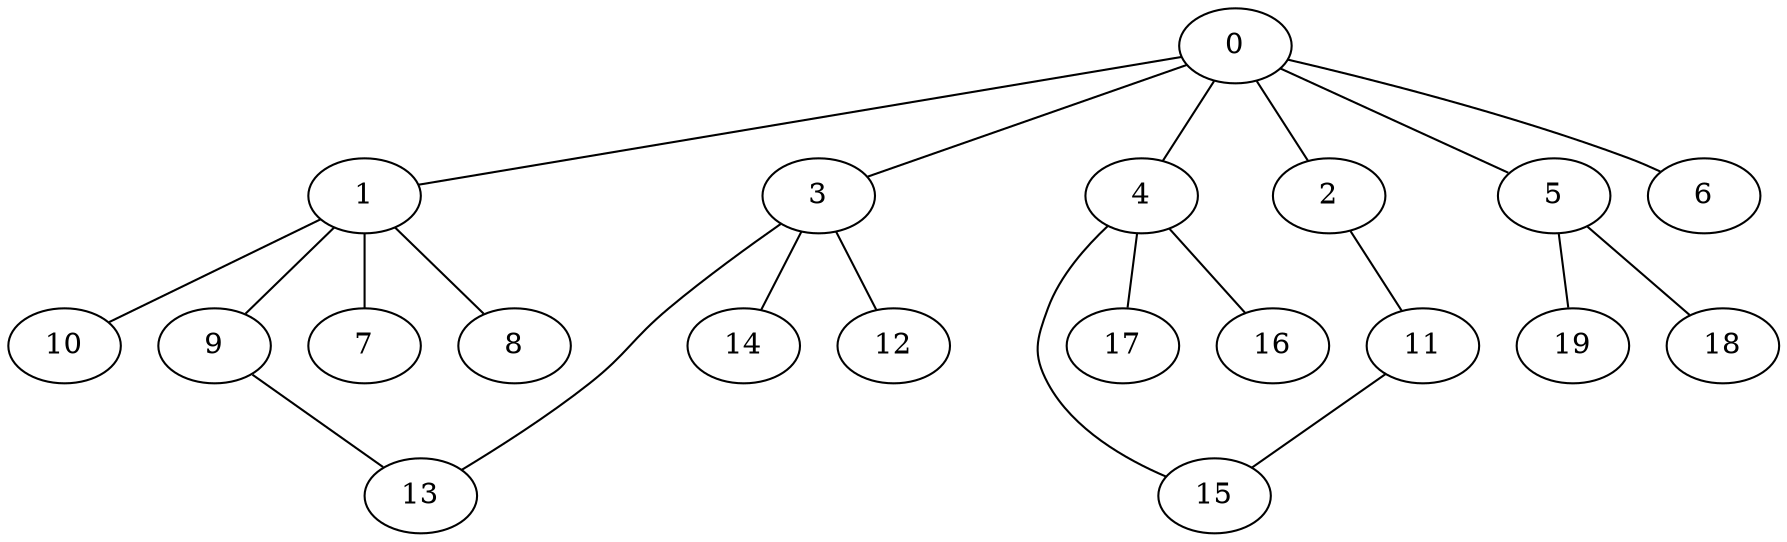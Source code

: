 
graph graphname {
    0 -- 1
0 -- 2
0 -- 3
0 -- 4
0 -- 5
0 -- 6
1 -- 8
1 -- 10
1 -- 9
1 -- 7
2 -- 11
3 -- 12
3 -- 13
3 -- 14
4 -- 16
4 -- 17
4 -- 15
5 -- 18
5 -- 19
9 -- 13
11 -- 15

}
